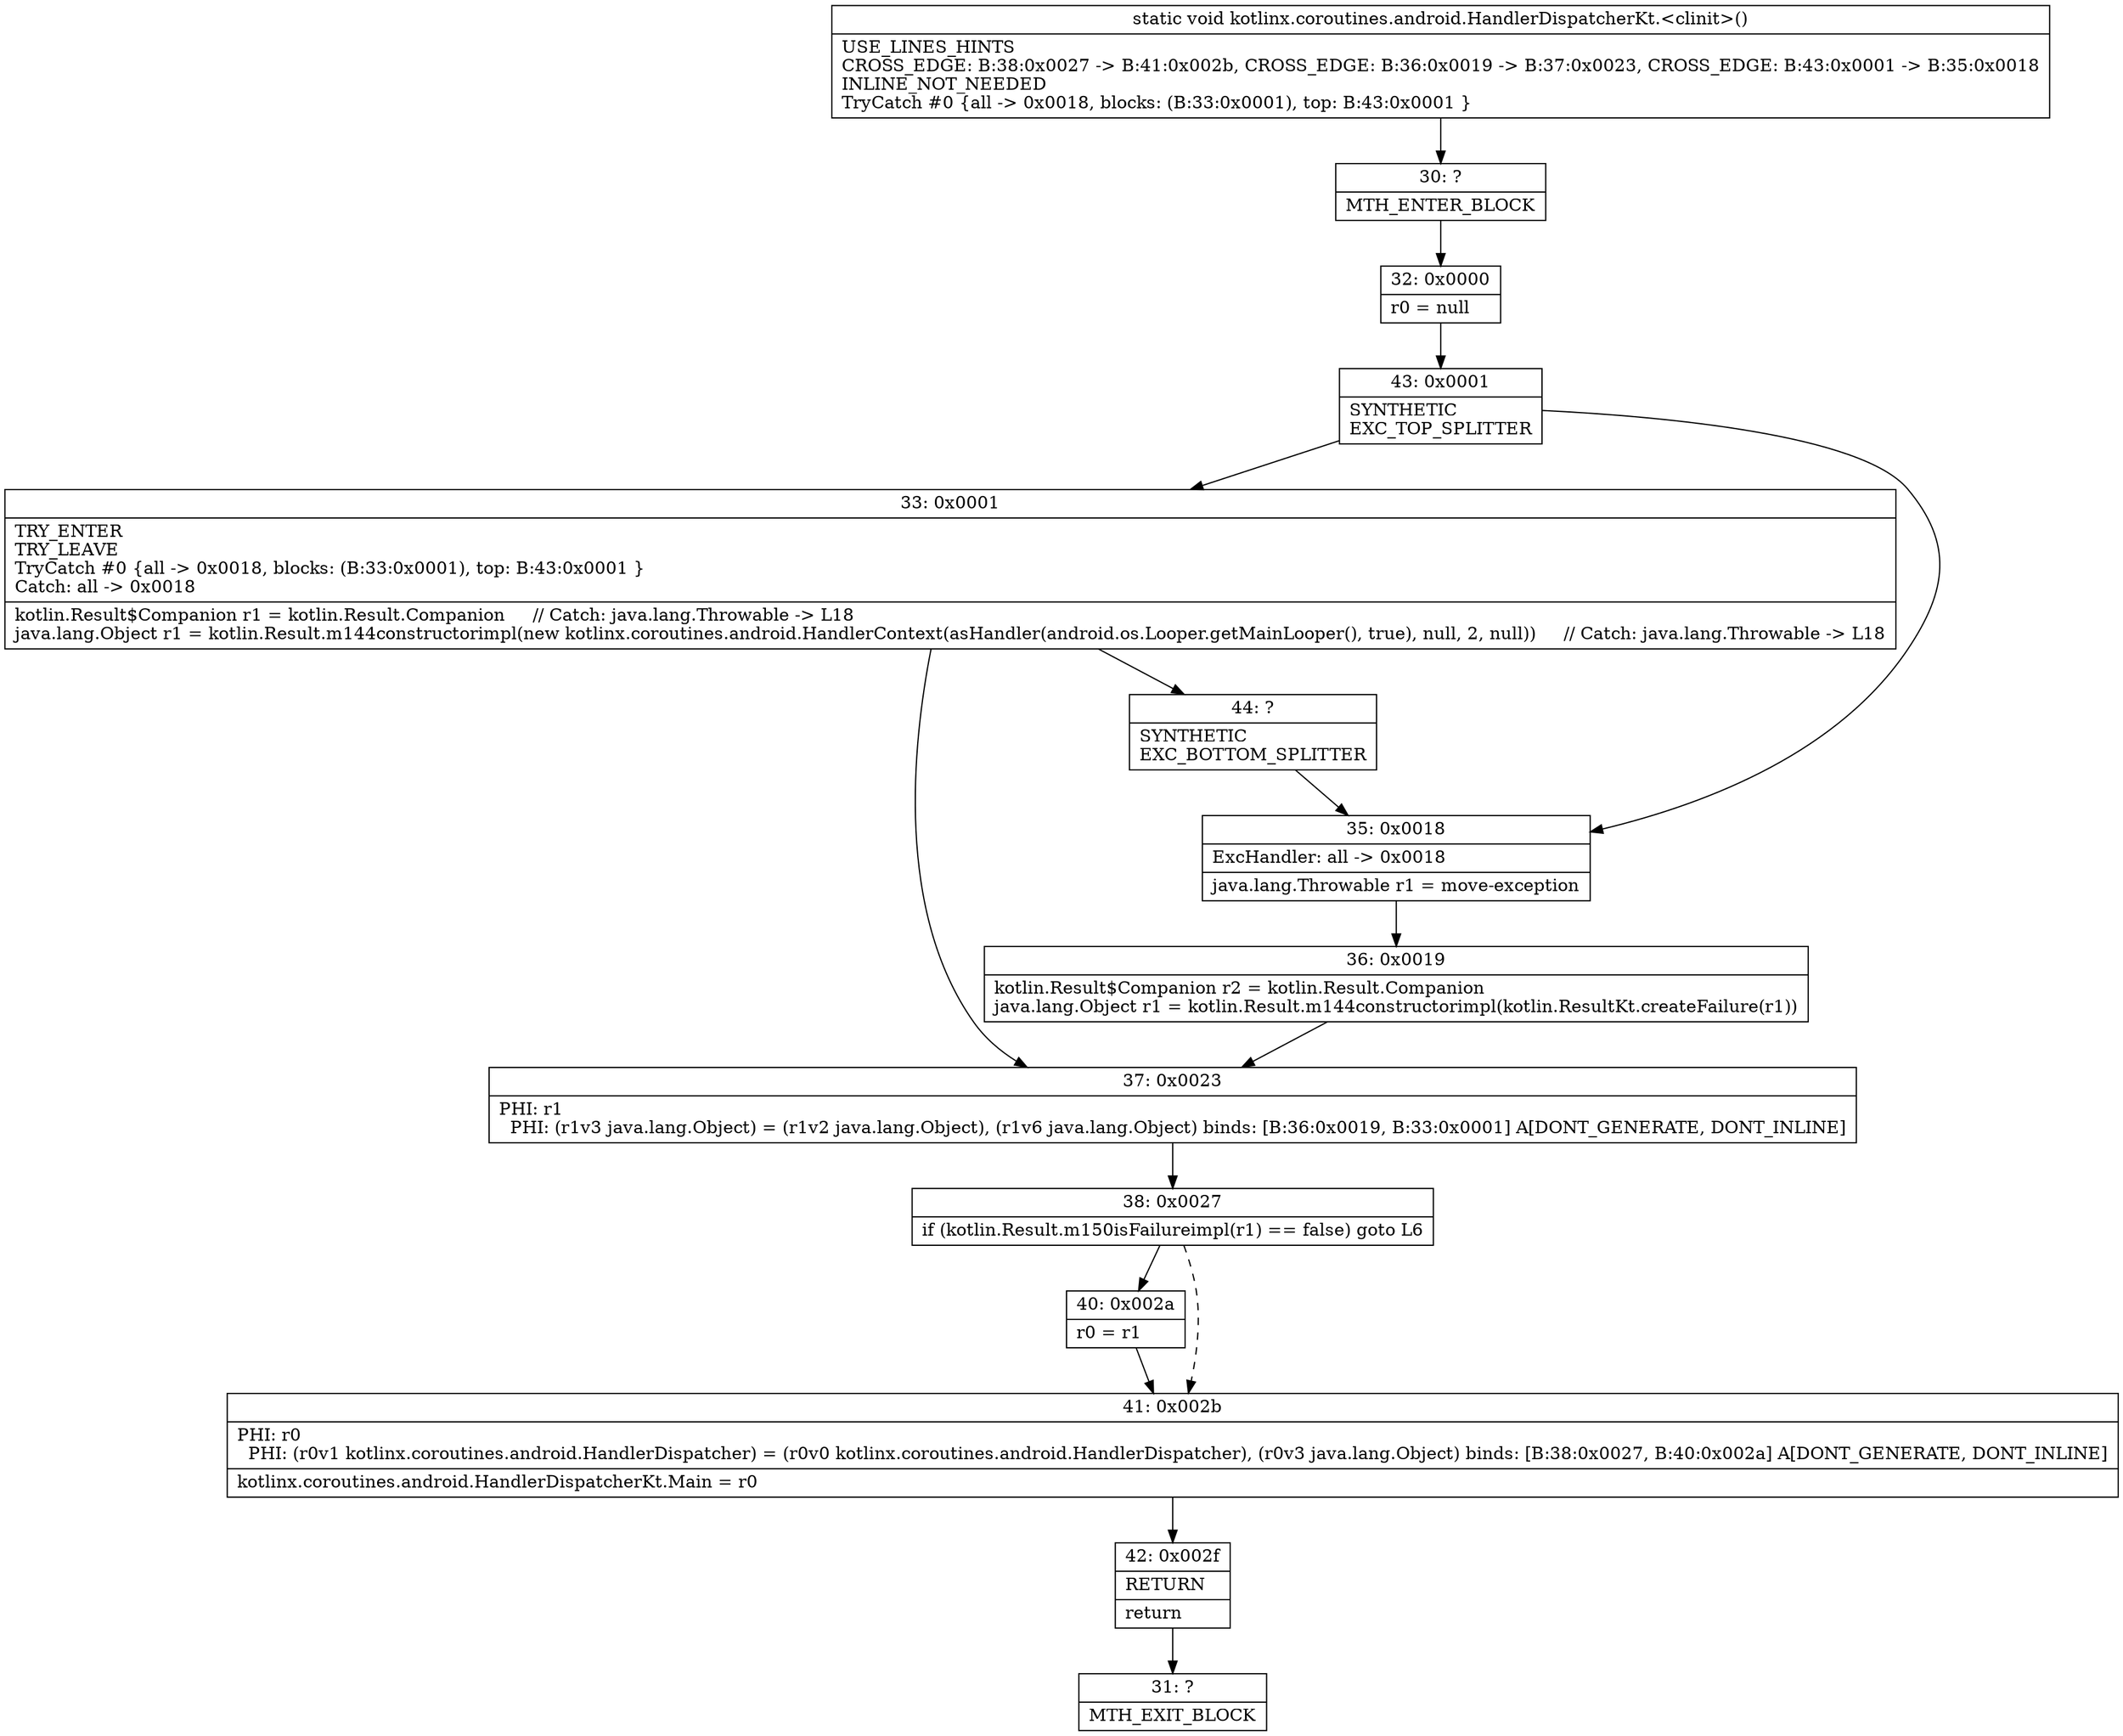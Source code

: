 digraph "CFG forkotlinx.coroutines.android.HandlerDispatcherKt.\<clinit\>()V" {
Node_30 [shape=record,label="{30\:\ ?|MTH_ENTER_BLOCK\l}"];
Node_32 [shape=record,label="{32\:\ 0x0000|r0 = null\l}"];
Node_43 [shape=record,label="{43\:\ 0x0001|SYNTHETIC\lEXC_TOP_SPLITTER\l}"];
Node_33 [shape=record,label="{33\:\ 0x0001|TRY_ENTER\lTRY_LEAVE\lTryCatch #0 \{all \-\> 0x0018, blocks: (B:33:0x0001), top: B:43:0x0001 \}\lCatch: all \-\> 0x0018\l|kotlin.Result$Companion r1 = kotlin.Result.Companion     \/\/ Catch: java.lang.Throwable \-\> L18\ljava.lang.Object r1 = kotlin.Result.m144constructorimpl(new kotlinx.coroutines.android.HandlerContext(asHandler(android.os.Looper.getMainLooper(), true), null, 2, null))     \/\/ Catch: java.lang.Throwable \-\> L18\l}"];
Node_37 [shape=record,label="{37\:\ 0x0023|PHI: r1 \l  PHI: (r1v3 java.lang.Object) = (r1v2 java.lang.Object), (r1v6 java.lang.Object) binds: [B:36:0x0019, B:33:0x0001] A[DONT_GENERATE, DONT_INLINE]\l}"];
Node_38 [shape=record,label="{38\:\ 0x0027|if (kotlin.Result.m150isFailureimpl(r1) == false) goto L6\l}"];
Node_40 [shape=record,label="{40\:\ 0x002a|r0 = r1\l}"];
Node_41 [shape=record,label="{41\:\ 0x002b|PHI: r0 \l  PHI: (r0v1 kotlinx.coroutines.android.HandlerDispatcher) = (r0v0 kotlinx.coroutines.android.HandlerDispatcher), (r0v3 java.lang.Object) binds: [B:38:0x0027, B:40:0x002a] A[DONT_GENERATE, DONT_INLINE]\l|kotlinx.coroutines.android.HandlerDispatcherKt.Main = r0\l}"];
Node_42 [shape=record,label="{42\:\ 0x002f|RETURN\l|return\l}"];
Node_31 [shape=record,label="{31\:\ ?|MTH_EXIT_BLOCK\l}"];
Node_44 [shape=record,label="{44\:\ ?|SYNTHETIC\lEXC_BOTTOM_SPLITTER\l}"];
Node_35 [shape=record,label="{35\:\ 0x0018|ExcHandler: all \-\> 0x0018\l|java.lang.Throwable r1 = move\-exception\l}"];
Node_36 [shape=record,label="{36\:\ 0x0019|kotlin.Result$Companion r2 = kotlin.Result.Companion\ljava.lang.Object r1 = kotlin.Result.m144constructorimpl(kotlin.ResultKt.createFailure(r1))\l}"];
MethodNode[shape=record,label="{static void kotlinx.coroutines.android.HandlerDispatcherKt.\<clinit\>()  | USE_LINES_HINTS\lCROSS_EDGE: B:38:0x0027 \-\> B:41:0x002b, CROSS_EDGE: B:36:0x0019 \-\> B:37:0x0023, CROSS_EDGE: B:43:0x0001 \-\> B:35:0x0018\lINLINE_NOT_NEEDED\lTryCatch #0 \{all \-\> 0x0018, blocks: (B:33:0x0001), top: B:43:0x0001 \}\l}"];
MethodNode -> Node_30;Node_30 -> Node_32;
Node_32 -> Node_43;
Node_43 -> Node_33;
Node_43 -> Node_35;
Node_33 -> Node_37;
Node_33 -> Node_44;
Node_37 -> Node_38;
Node_38 -> Node_40;
Node_38 -> Node_41[style=dashed];
Node_40 -> Node_41;
Node_41 -> Node_42;
Node_42 -> Node_31;
Node_44 -> Node_35;
Node_35 -> Node_36;
Node_36 -> Node_37;
}

